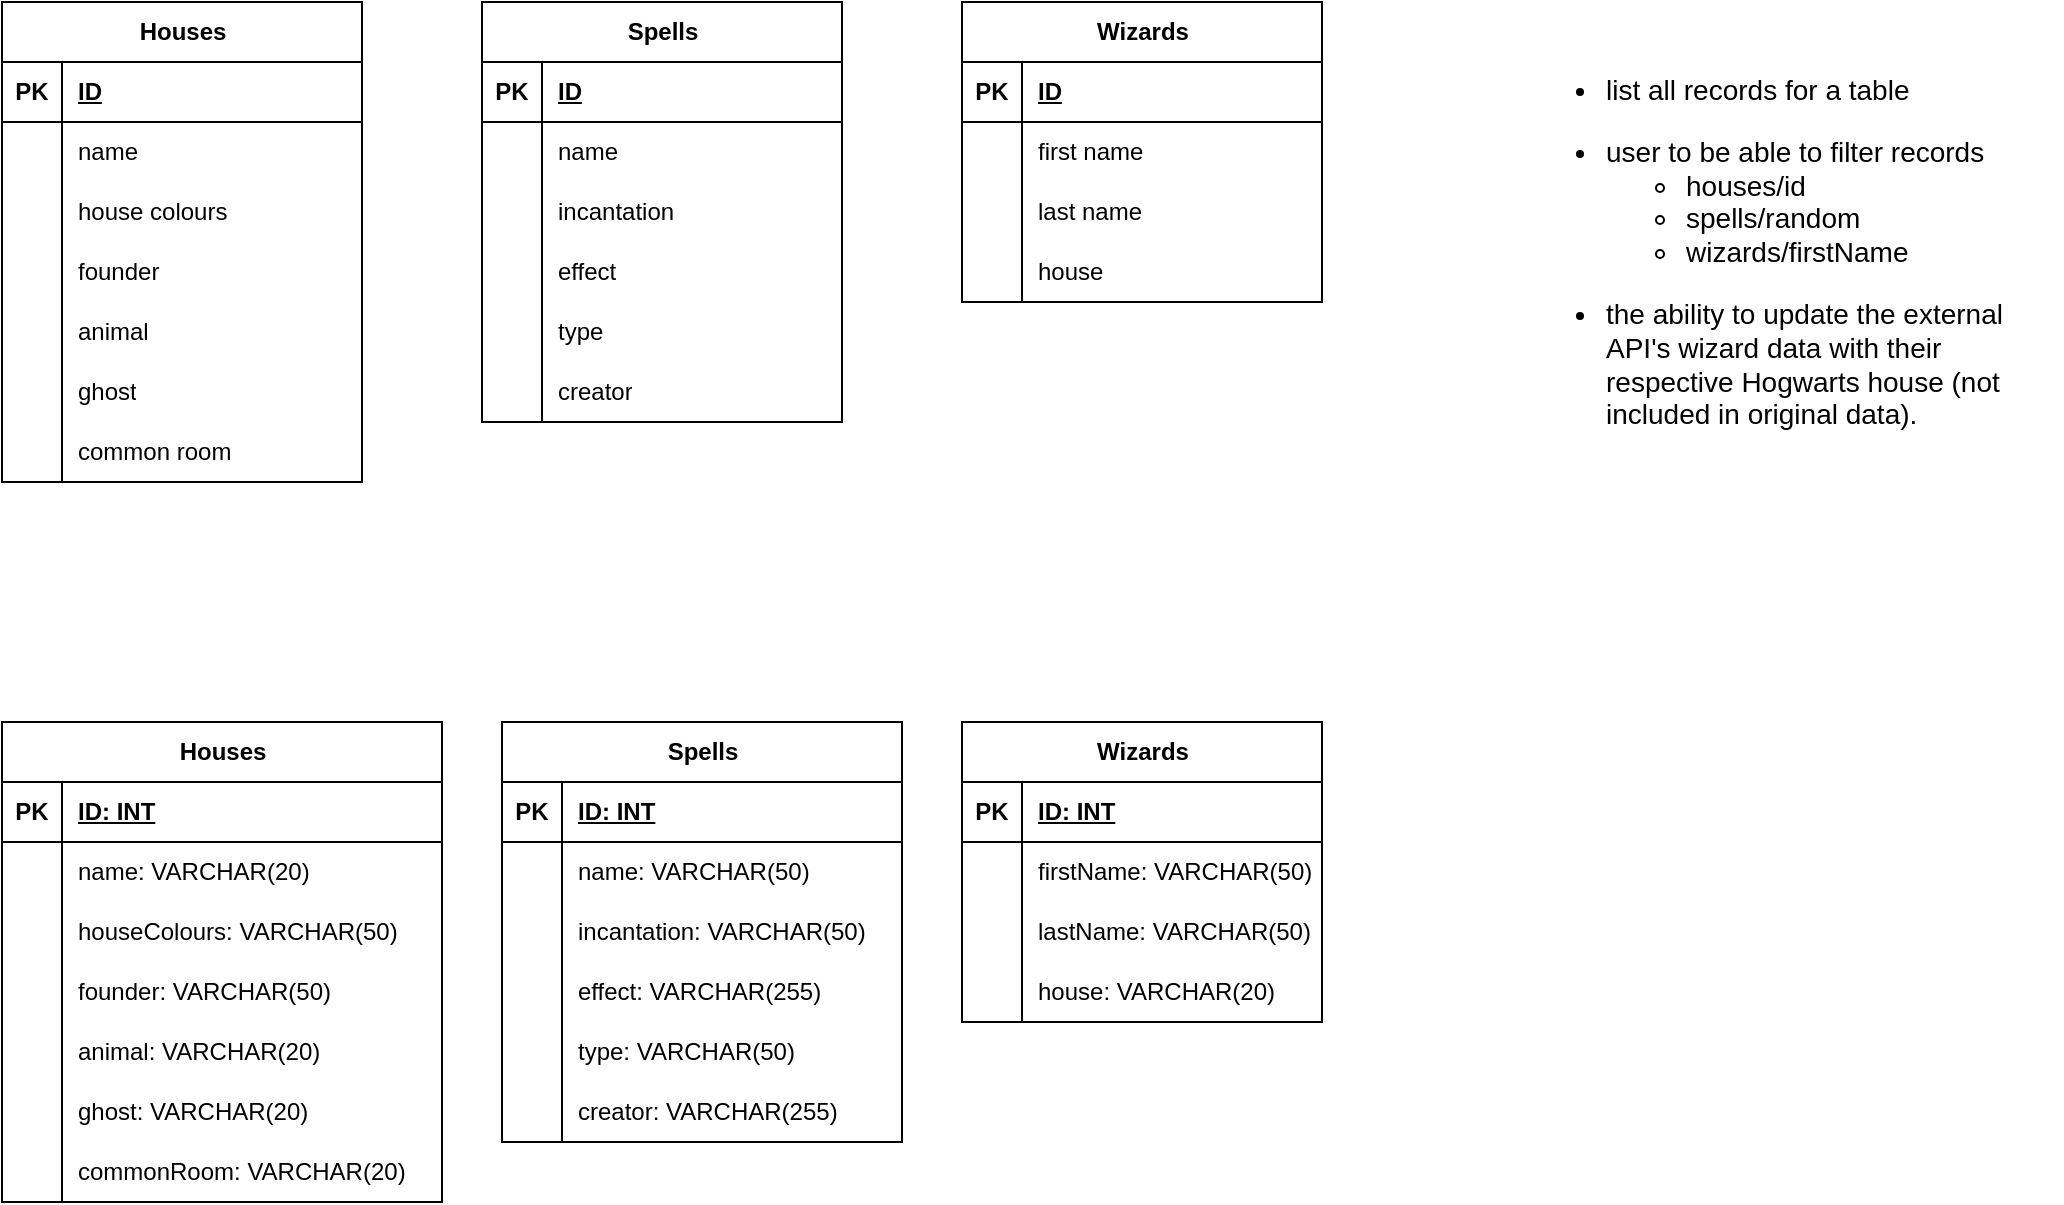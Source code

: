 <mxfile version="21.1.7" type="device">
  <diagram name="Page-1" id="kqdTLIl6pgU92yPqi1al">
    <mxGraphModel dx="1434" dy="756" grid="1" gridSize="10" guides="1" tooltips="1" connect="1" arrows="1" fold="1" page="1" pageScale="1" pageWidth="827" pageHeight="1169" math="0" shadow="0">
      <root>
        <mxCell id="0" />
        <mxCell id="1" parent="0" />
        <mxCell id="nw3rQkH66cAXnrq3-PJe-11" value="Houses" style="shape=table;startSize=30;container=1;collapsible=1;childLayout=tableLayout;fixedRows=1;rowLines=0;fontStyle=1;align=center;resizeLast=1;html=1;" parent="1" vertex="1">
          <mxGeometry x="80" y="80" width="180" height="240" as="geometry" />
        </mxCell>
        <mxCell id="nw3rQkH66cAXnrq3-PJe-12" value="" style="shape=tableRow;horizontal=0;startSize=0;swimlaneHead=0;swimlaneBody=0;fillColor=none;collapsible=0;dropTarget=0;points=[[0,0.5],[1,0.5]];portConstraint=eastwest;top=0;left=0;right=0;bottom=1;" parent="nw3rQkH66cAXnrq3-PJe-11" vertex="1">
          <mxGeometry y="30" width="180" height="30" as="geometry" />
        </mxCell>
        <mxCell id="nw3rQkH66cAXnrq3-PJe-13" value="PK" style="shape=partialRectangle;connectable=0;fillColor=none;top=0;left=0;bottom=0;right=0;fontStyle=1;overflow=hidden;whiteSpace=wrap;html=1;" parent="nw3rQkH66cAXnrq3-PJe-12" vertex="1">
          <mxGeometry width="30" height="30" as="geometry">
            <mxRectangle width="30" height="30" as="alternateBounds" />
          </mxGeometry>
        </mxCell>
        <mxCell id="nw3rQkH66cAXnrq3-PJe-14" value="ID" style="shape=partialRectangle;connectable=0;fillColor=none;top=0;left=0;bottom=0;right=0;align=left;spacingLeft=6;fontStyle=5;overflow=hidden;whiteSpace=wrap;html=1;" parent="nw3rQkH66cAXnrq3-PJe-12" vertex="1">
          <mxGeometry x="30" width="150" height="30" as="geometry">
            <mxRectangle width="150" height="30" as="alternateBounds" />
          </mxGeometry>
        </mxCell>
        <mxCell id="nw3rQkH66cAXnrq3-PJe-15" value="" style="shape=tableRow;horizontal=0;startSize=0;swimlaneHead=0;swimlaneBody=0;fillColor=none;collapsible=0;dropTarget=0;points=[[0,0.5],[1,0.5]];portConstraint=eastwest;top=0;left=0;right=0;bottom=0;" parent="nw3rQkH66cAXnrq3-PJe-11" vertex="1">
          <mxGeometry y="60" width="180" height="30" as="geometry" />
        </mxCell>
        <mxCell id="nw3rQkH66cAXnrq3-PJe-16" value="" style="shape=partialRectangle;connectable=0;fillColor=none;top=0;left=0;bottom=0;right=0;editable=1;overflow=hidden;whiteSpace=wrap;html=1;" parent="nw3rQkH66cAXnrq3-PJe-15" vertex="1">
          <mxGeometry width="30" height="30" as="geometry">
            <mxRectangle width="30" height="30" as="alternateBounds" />
          </mxGeometry>
        </mxCell>
        <mxCell id="nw3rQkH66cAXnrq3-PJe-17" value="name" style="shape=partialRectangle;connectable=0;fillColor=none;top=0;left=0;bottom=0;right=0;align=left;spacingLeft=6;overflow=hidden;whiteSpace=wrap;html=1;" parent="nw3rQkH66cAXnrq3-PJe-15" vertex="1">
          <mxGeometry x="30" width="150" height="30" as="geometry">
            <mxRectangle width="150" height="30" as="alternateBounds" />
          </mxGeometry>
        </mxCell>
        <mxCell id="nw3rQkH66cAXnrq3-PJe-18" style="shape=tableRow;horizontal=0;startSize=0;swimlaneHead=0;swimlaneBody=0;fillColor=none;collapsible=0;dropTarget=0;points=[[0,0.5],[1,0.5]];portConstraint=eastwest;top=0;left=0;right=0;bottom=0;" parent="nw3rQkH66cAXnrq3-PJe-11" vertex="1">
          <mxGeometry y="90" width="180" height="30" as="geometry" />
        </mxCell>
        <mxCell id="nw3rQkH66cAXnrq3-PJe-19" style="shape=partialRectangle;connectable=0;fillColor=none;top=0;left=0;bottom=0;right=0;editable=1;overflow=hidden;whiteSpace=wrap;html=1;" parent="nw3rQkH66cAXnrq3-PJe-18" vertex="1">
          <mxGeometry width="30" height="30" as="geometry">
            <mxRectangle width="30" height="30" as="alternateBounds" />
          </mxGeometry>
        </mxCell>
        <mxCell id="nw3rQkH66cAXnrq3-PJe-20" value="house colours" style="shape=partialRectangle;connectable=0;fillColor=none;top=0;left=0;bottom=0;right=0;align=left;spacingLeft=6;overflow=hidden;whiteSpace=wrap;html=1;" parent="nw3rQkH66cAXnrq3-PJe-18" vertex="1">
          <mxGeometry x="30" width="150" height="30" as="geometry">
            <mxRectangle width="150" height="30" as="alternateBounds" />
          </mxGeometry>
        </mxCell>
        <mxCell id="nw3rQkH66cAXnrq3-PJe-22" style="shape=tableRow;horizontal=0;startSize=0;swimlaneHead=0;swimlaneBody=0;fillColor=none;collapsible=0;dropTarget=0;points=[[0,0.5],[1,0.5]];portConstraint=eastwest;top=0;left=0;right=0;bottom=0;" parent="nw3rQkH66cAXnrq3-PJe-11" vertex="1">
          <mxGeometry y="120" width="180" height="30" as="geometry" />
        </mxCell>
        <mxCell id="nw3rQkH66cAXnrq3-PJe-23" style="shape=partialRectangle;connectable=0;fillColor=none;top=0;left=0;bottom=0;right=0;editable=1;overflow=hidden;whiteSpace=wrap;html=1;" parent="nw3rQkH66cAXnrq3-PJe-22" vertex="1">
          <mxGeometry width="30" height="30" as="geometry">
            <mxRectangle width="30" height="30" as="alternateBounds" />
          </mxGeometry>
        </mxCell>
        <mxCell id="nw3rQkH66cAXnrq3-PJe-24" value="founder" style="shape=partialRectangle;connectable=0;fillColor=none;top=0;left=0;bottom=0;right=0;align=left;spacingLeft=6;overflow=hidden;whiteSpace=wrap;html=1;" parent="nw3rQkH66cAXnrq3-PJe-22" vertex="1">
          <mxGeometry x="30" width="150" height="30" as="geometry">
            <mxRectangle width="150" height="30" as="alternateBounds" />
          </mxGeometry>
        </mxCell>
        <mxCell id="nw3rQkH66cAXnrq3-PJe-25" style="shape=tableRow;horizontal=0;startSize=0;swimlaneHead=0;swimlaneBody=0;fillColor=none;collapsible=0;dropTarget=0;points=[[0,0.5],[1,0.5]];portConstraint=eastwest;top=0;left=0;right=0;bottom=0;" parent="nw3rQkH66cAXnrq3-PJe-11" vertex="1">
          <mxGeometry y="150" width="180" height="30" as="geometry" />
        </mxCell>
        <mxCell id="nw3rQkH66cAXnrq3-PJe-26" style="shape=partialRectangle;connectable=0;fillColor=none;top=0;left=0;bottom=0;right=0;editable=1;overflow=hidden;whiteSpace=wrap;html=1;" parent="nw3rQkH66cAXnrq3-PJe-25" vertex="1">
          <mxGeometry width="30" height="30" as="geometry">
            <mxRectangle width="30" height="30" as="alternateBounds" />
          </mxGeometry>
        </mxCell>
        <mxCell id="nw3rQkH66cAXnrq3-PJe-27" value="animal" style="shape=partialRectangle;connectable=0;fillColor=none;top=0;left=0;bottom=0;right=0;align=left;spacingLeft=6;overflow=hidden;whiteSpace=wrap;html=1;" parent="nw3rQkH66cAXnrq3-PJe-25" vertex="1">
          <mxGeometry x="30" width="150" height="30" as="geometry">
            <mxRectangle width="150" height="30" as="alternateBounds" />
          </mxGeometry>
        </mxCell>
        <mxCell id="nw3rQkH66cAXnrq3-PJe-28" style="shape=tableRow;horizontal=0;startSize=0;swimlaneHead=0;swimlaneBody=0;fillColor=none;collapsible=0;dropTarget=0;points=[[0,0.5],[1,0.5]];portConstraint=eastwest;top=0;left=0;right=0;bottom=0;" parent="nw3rQkH66cAXnrq3-PJe-11" vertex="1">
          <mxGeometry y="180" width="180" height="30" as="geometry" />
        </mxCell>
        <mxCell id="nw3rQkH66cAXnrq3-PJe-29" style="shape=partialRectangle;connectable=0;fillColor=none;top=0;left=0;bottom=0;right=0;editable=1;overflow=hidden;whiteSpace=wrap;html=1;" parent="nw3rQkH66cAXnrq3-PJe-28" vertex="1">
          <mxGeometry width="30" height="30" as="geometry">
            <mxRectangle width="30" height="30" as="alternateBounds" />
          </mxGeometry>
        </mxCell>
        <mxCell id="nw3rQkH66cAXnrq3-PJe-30" value="ghost" style="shape=partialRectangle;connectable=0;fillColor=none;top=0;left=0;bottom=0;right=0;align=left;spacingLeft=6;overflow=hidden;whiteSpace=wrap;html=1;" parent="nw3rQkH66cAXnrq3-PJe-28" vertex="1">
          <mxGeometry x="30" width="150" height="30" as="geometry">
            <mxRectangle width="150" height="30" as="alternateBounds" />
          </mxGeometry>
        </mxCell>
        <mxCell id="nw3rQkH66cAXnrq3-PJe-31" style="shape=tableRow;horizontal=0;startSize=0;swimlaneHead=0;swimlaneBody=0;fillColor=none;collapsible=0;dropTarget=0;points=[[0,0.5],[1,0.5]];portConstraint=eastwest;top=0;left=0;right=0;bottom=0;" parent="nw3rQkH66cAXnrq3-PJe-11" vertex="1">
          <mxGeometry y="210" width="180" height="30" as="geometry" />
        </mxCell>
        <mxCell id="nw3rQkH66cAXnrq3-PJe-32" style="shape=partialRectangle;connectable=0;fillColor=none;top=0;left=0;bottom=0;right=0;editable=1;overflow=hidden;whiteSpace=wrap;html=1;" parent="nw3rQkH66cAXnrq3-PJe-31" vertex="1">
          <mxGeometry width="30" height="30" as="geometry">
            <mxRectangle width="30" height="30" as="alternateBounds" />
          </mxGeometry>
        </mxCell>
        <mxCell id="nw3rQkH66cAXnrq3-PJe-33" value="common room" style="shape=partialRectangle;connectable=0;fillColor=none;top=0;left=0;bottom=0;right=0;align=left;spacingLeft=6;overflow=hidden;whiteSpace=wrap;html=1;" parent="nw3rQkH66cAXnrq3-PJe-31" vertex="1">
          <mxGeometry x="30" width="150" height="30" as="geometry">
            <mxRectangle width="150" height="30" as="alternateBounds" />
          </mxGeometry>
        </mxCell>
        <mxCell id="nw3rQkH66cAXnrq3-PJe-40" value="Spells" style="shape=table;startSize=30;container=1;collapsible=1;childLayout=tableLayout;fixedRows=1;rowLines=0;fontStyle=1;align=center;resizeLast=1;html=1;" parent="1" vertex="1">
          <mxGeometry x="320" y="80" width="180" height="210" as="geometry" />
        </mxCell>
        <mxCell id="nw3rQkH66cAXnrq3-PJe-41" value="" style="shape=tableRow;horizontal=0;startSize=0;swimlaneHead=0;swimlaneBody=0;fillColor=none;collapsible=0;dropTarget=0;points=[[0,0.5],[1,0.5]];portConstraint=eastwest;top=0;left=0;right=0;bottom=1;" parent="nw3rQkH66cAXnrq3-PJe-40" vertex="1">
          <mxGeometry y="30" width="180" height="30" as="geometry" />
        </mxCell>
        <mxCell id="nw3rQkH66cAXnrq3-PJe-42" value="PK" style="shape=partialRectangle;connectable=0;fillColor=none;top=0;left=0;bottom=0;right=0;fontStyle=1;overflow=hidden;whiteSpace=wrap;html=1;" parent="nw3rQkH66cAXnrq3-PJe-41" vertex="1">
          <mxGeometry width="30" height="30" as="geometry">
            <mxRectangle width="30" height="30" as="alternateBounds" />
          </mxGeometry>
        </mxCell>
        <mxCell id="nw3rQkH66cAXnrq3-PJe-43" value="ID" style="shape=partialRectangle;connectable=0;fillColor=none;top=0;left=0;bottom=0;right=0;align=left;spacingLeft=6;fontStyle=5;overflow=hidden;whiteSpace=wrap;html=1;" parent="nw3rQkH66cAXnrq3-PJe-41" vertex="1">
          <mxGeometry x="30" width="150" height="30" as="geometry">
            <mxRectangle width="150" height="30" as="alternateBounds" />
          </mxGeometry>
        </mxCell>
        <mxCell id="nw3rQkH66cAXnrq3-PJe-44" value="" style="shape=tableRow;horizontal=0;startSize=0;swimlaneHead=0;swimlaneBody=0;fillColor=none;collapsible=0;dropTarget=0;points=[[0,0.5],[1,0.5]];portConstraint=eastwest;top=0;left=0;right=0;bottom=0;" parent="nw3rQkH66cAXnrq3-PJe-40" vertex="1">
          <mxGeometry y="60" width="180" height="30" as="geometry" />
        </mxCell>
        <mxCell id="nw3rQkH66cAXnrq3-PJe-45" value="" style="shape=partialRectangle;connectable=0;fillColor=none;top=0;left=0;bottom=0;right=0;editable=1;overflow=hidden;whiteSpace=wrap;html=1;" parent="nw3rQkH66cAXnrq3-PJe-44" vertex="1">
          <mxGeometry width="30" height="30" as="geometry">
            <mxRectangle width="30" height="30" as="alternateBounds" />
          </mxGeometry>
        </mxCell>
        <mxCell id="nw3rQkH66cAXnrq3-PJe-46" value="name" style="shape=partialRectangle;connectable=0;fillColor=none;top=0;left=0;bottom=0;right=0;align=left;spacingLeft=6;overflow=hidden;whiteSpace=wrap;html=1;" parent="nw3rQkH66cAXnrq3-PJe-44" vertex="1">
          <mxGeometry x="30" width="150" height="30" as="geometry">
            <mxRectangle width="150" height="30" as="alternateBounds" />
          </mxGeometry>
        </mxCell>
        <mxCell id="nw3rQkH66cAXnrq3-PJe-47" style="shape=tableRow;horizontal=0;startSize=0;swimlaneHead=0;swimlaneBody=0;fillColor=none;collapsible=0;dropTarget=0;points=[[0,0.5],[1,0.5]];portConstraint=eastwest;top=0;left=0;right=0;bottom=0;" parent="nw3rQkH66cAXnrq3-PJe-40" vertex="1">
          <mxGeometry y="90" width="180" height="30" as="geometry" />
        </mxCell>
        <mxCell id="nw3rQkH66cAXnrq3-PJe-48" style="shape=partialRectangle;connectable=0;fillColor=none;top=0;left=0;bottom=0;right=0;editable=1;overflow=hidden;whiteSpace=wrap;html=1;" parent="nw3rQkH66cAXnrq3-PJe-47" vertex="1">
          <mxGeometry width="30" height="30" as="geometry">
            <mxRectangle width="30" height="30" as="alternateBounds" />
          </mxGeometry>
        </mxCell>
        <mxCell id="nw3rQkH66cAXnrq3-PJe-49" value="incantation" style="shape=partialRectangle;connectable=0;fillColor=none;top=0;left=0;bottom=0;right=0;align=left;spacingLeft=6;overflow=hidden;whiteSpace=wrap;html=1;" parent="nw3rQkH66cAXnrq3-PJe-47" vertex="1">
          <mxGeometry x="30" width="150" height="30" as="geometry">
            <mxRectangle width="150" height="30" as="alternateBounds" />
          </mxGeometry>
        </mxCell>
        <mxCell id="nw3rQkH66cAXnrq3-PJe-50" style="shape=tableRow;horizontal=0;startSize=0;swimlaneHead=0;swimlaneBody=0;fillColor=none;collapsible=0;dropTarget=0;points=[[0,0.5],[1,0.5]];portConstraint=eastwest;top=0;left=0;right=0;bottom=0;" parent="nw3rQkH66cAXnrq3-PJe-40" vertex="1">
          <mxGeometry y="120" width="180" height="30" as="geometry" />
        </mxCell>
        <mxCell id="nw3rQkH66cAXnrq3-PJe-51" style="shape=partialRectangle;connectable=0;fillColor=none;top=0;left=0;bottom=0;right=0;editable=1;overflow=hidden;whiteSpace=wrap;html=1;" parent="nw3rQkH66cAXnrq3-PJe-50" vertex="1">
          <mxGeometry width="30" height="30" as="geometry">
            <mxRectangle width="30" height="30" as="alternateBounds" />
          </mxGeometry>
        </mxCell>
        <mxCell id="nw3rQkH66cAXnrq3-PJe-52" value="effect" style="shape=partialRectangle;connectable=0;fillColor=none;top=0;left=0;bottom=0;right=0;align=left;spacingLeft=6;overflow=hidden;whiteSpace=wrap;html=1;" parent="nw3rQkH66cAXnrq3-PJe-50" vertex="1">
          <mxGeometry x="30" width="150" height="30" as="geometry">
            <mxRectangle width="150" height="30" as="alternateBounds" />
          </mxGeometry>
        </mxCell>
        <mxCell id="nw3rQkH66cAXnrq3-PJe-53" style="shape=tableRow;horizontal=0;startSize=0;swimlaneHead=0;swimlaneBody=0;fillColor=none;collapsible=0;dropTarget=0;points=[[0,0.5],[1,0.5]];portConstraint=eastwest;top=0;left=0;right=0;bottom=0;" parent="nw3rQkH66cAXnrq3-PJe-40" vertex="1">
          <mxGeometry y="150" width="180" height="30" as="geometry" />
        </mxCell>
        <mxCell id="nw3rQkH66cAXnrq3-PJe-54" style="shape=partialRectangle;connectable=0;fillColor=none;top=0;left=0;bottom=0;right=0;editable=1;overflow=hidden;whiteSpace=wrap;html=1;" parent="nw3rQkH66cAXnrq3-PJe-53" vertex="1">
          <mxGeometry width="30" height="30" as="geometry">
            <mxRectangle width="30" height="30" as="alternateBounds" />
          </mxGeometry>
        </mxCell>
        <mxCell id="nw3rQkH66cAXnrq3-PJe-55" value="type" style="shape=partialRectangle;connectable=0;fillColor=none;top=0;left=0;bottom=0;right=0;align=left;spacingLeft=6;overflow=hidden;whiteSpace=wrap;html=1;" parent="nw3rQkH66cAXnrq3-PJe-53" vertex="1">
          <mxGeometry x="30" width="150" height="30" as="geometry">
            <mxRectangle width="150" height="30" as="alternateBounds" />
          </mxGeometry>
        </mxCell>
        <mxCell id="nw3rQkH66cAXnrq3-PJe-56" style="shape=tableRow;horizontal=0;startSize=0;swimlaneHead=0;swimlaneBody=0;fillColor=none;collapsible=0;dropTarget=0;points=[[0,0.5],[1,0.5]];portConstraint=eastwest;top=0;left=0;right=0;bottom=0;" parent="nw3rQkH66cAXnrq3-PJe-40" vertex="1">
          <mxGeometry y="180" width="180" height="30" as="geometry" />
        </mxCell>
        <mxCell id="nw3rQkH66cAXnrq3-PJe-57" style="shape=partialRectangle;connectable=0;fillColor=none;top=0;left=0;bottom=0;right=0;editable=1;overflow=hidden;whiteSpace=wrap;html=1;" parent="nw3rQkH66cAXnrq3-PJe-56" vertex="1">
          <mxGeometry width="30" height="30" as="geometry">
            <mxRectangle width="30" height="30" as="alternateBounds" />
          </mxGeometry>
        </mxCell>
        <mxCell id="nw3rQkH66cAXnrq3-PJe-58" value="creator" style="shape=partialRectangle;connectable=0;fillColor=none;top=0;left=0;bottom=0;right=0;align=left;spacingLeft=6;overflow=hidden;whiteSpace=wrap;html=1;" parent="nw3rQkH66cAXnrq3-PJe-56" vertex="1">
          <mxGeometry x="30" width="150" height="30" as="geometry">
            <mxRectangle width="150" height="30" as="alternateBounds" />
          </mxGeometry>
        </mxCell>
        <mxCell id="nw3rQkH66cAXnrq3-PJe-65" value="Houses" style="shape=table;startSize=30;container=1;collapsible=1;childLayout=tableLayout;fixedRows=1;rowLines=0;fontStyle=1;align=center;resizeLast=1;html=1;" parent="1" vertex="1">
          <mxGeometry x="80" y="440" width="220" height="240" as="geometry" />
        </mxCell>
        <mxCell id="nw3rQkH66cAXnrq3-PJe-66" value="" style="shape=tableRow;horizontal=0;startSize=0;swimlaneHead=0;swimlaneBody=0;fillColor=none;collapsible=0;dropTarget=0;points=[[0,0.5],[1,0.5]];portConstraint=eastwest;top=0;left=0;right=0;bottom=1;" parent="nw3rQkH66cAXnrq3-PJe-65" vertex="1">
          <mxGeometry y="30" width="220" height="30" as="geometry" />
        </mxCell>
        <mxCell id="nw3rQkH66cAXnrq3-PJe-67" value="PK" style="shape=partialRectangle;connectable=0;fillColor=none;top=0;left=0;bottom=0;right=0;fontStyle=1;overflow=hidden;whiteSpace=wrap;html=1;" parent="nw3rQkH66cAXnrq3-PJe-66" vertex="1">
          <mxGeometry width="30" height="30" as="geometry">
            <mxRectangle width="30" height="30" as="alternateBounds" />
          </mxGeometry>
        </mxCell>
        <mxCell id="nw3rQkH66cAXnrq3-PJe-68" value="ID: INT" style="shape=partialRectangle;connectable=0;fillColor=none;top=0;left=0;bottom=0;right=0;align=left;spacingLeft=6;fontStyle=5;overflow=hidden;whiteSpace=wrap;html=1;" parent="nw3rQkH66cAXnrq3-PJe-66" vertex="1">
          <mxGeometry x="30" width="190" height="30" as="geometry">
            <mxRectangle width="190" height="30" as="alternateBounds" />
          </mxGeometry>
        </mxCell>
        <mxCell id="nw3rQkH66cAXnrq3-PJe-69" value="" style="shape=tableRow;horizontal=0;startSize=0;swimlaneHead=0;swimlaneBody=0;fillColor=none;collapsible=0;dropTarget=0;points=[[0,0.5],[1,0.5]];portConstraint=eastwest;top=0;left=0;right=0;bottom=0;" parent="nw3rQkH66cAXnrq3-PJe-65" vertex="1">
          <mxGeometry y="60" width="220" height="30" as="geometry" />
        </mxCell>
        <mxCell id="nw3rQkH66cAXnrq3-PJe-70" value="" style="shape=partialRectangle;connectable=0;fillColor=none;top=0;left=0;bottom=0;right=0;editable=1;overflow=hidden;whiteSpace=wrap;html=1;" parent="nw3rQkH66cAXnrq3-PJe-69" vertex="1">
          <mxGeometry width="30" height="30" as="geometry">
            <mxRectangle width="30" height="30" as="alternateBounds" />
          </mxGeometry>
        </mxCell>
        <mxCell id="nw3rQkH66cAXnrq3-PJe-71" value="name: VARCHAR(20)" style="shape=partialRectangle;connectable=0;fillColor=none;top=0;left=0;bottom=0;right=0;align=left;spacingLeft=6;overflow=hidden;whiteSpace=wrap;html=1;" parent="nw3rQkH66cAXnrq3-PJe-69" vertex="1">
          <mxGeometry x="30" width="190" height="30" as="geometry">
            <mxRectangle width="190" height="30" as="alternateBounds" />
          </mxGeometry>
        </mxCell>
        <mxCell id="nw3rQkH66cAXnrq3-PJe-72" style="shape=tableRow;horizontal=0;startSize=0;swimlaneHead=0;swimlaneBody=0;fillColor=none;collapsible=0;dropTarget=0;points=[[0,0.5],[1,0.5]];portConstraint=eastwest;top=0;left=0;right=0;bottom=0;" parent="nw3rQkH66cAXnrq3-PJe-65" vertex="1">
          <mxGeometry y="90" width="220" height="30" as="geometry" />
        </mxCell>
        <mxCell id="nw3rQkH66cAXnrq3-PJe-73" style="shape=partialRectangle;connectable=0;fillColor=none;top=0;left=0;bottom=0;right=0;editable=1;overflow=hidden;whiteSpace=wrap;html=1;" parent="nw3rQkH66cAXnrq3-PJe-72" vertex="1">
          <mxGeometry width="30" height="30" as="geometry">
            <mxRectangle width="30" height="30" as="alternateBounds" />
          </mxGeometry>
        </mxCell>
        <mxCell id="nw3rQkH66cAXnrq3-PJe-74" value="houseColours: VARCHAR(50)" style="shape=partialRectangle;connectable=0;fillColor=none;top=0;left=0;bottom=0;right=0;align=left;spacingLeft=6;overflow=hidden;whiteSpace=wrap;html=1;" parent="nw3rQkH66cAXnrq3-PJe-72" vertex="1">
          <mxGeometry x="30" width="190" height="30" as="geometry">
            <mxRectangle width="190" height="30" as="alternateBounds" />
          </mxGeometry>
        </mxCell>
        <mxCell id="nw3rQkH66cAXnrq3-PJe-75" style="shape=tableRow;horizontal=0;startSize=0;swimlaneHead=0;swimlaneBody=0;fillColor=none;collapsible=0;dropTarget=0;points=[[0,0.5],[1,0.5]];portConstraint=eastwest;top=0;left=0;right=0;bottom=0;" parent="nw3rQkH66cAXnrq3-PJe-65" vertex="1">
          <mxGeometry y="120" width="220" height="30" as="geometry" />
        </mxCell>
        <mxCell id="nw3rQkH66cAXnrq3-PJe-76" style="shape=partialRectangle;connectable=0;fillColor=none;top=0;left=0;bottom=0;right=0;editable=1;overflow=hidden;whiteSpace=wrap;html=1;" parent="nw3rQkH66cAXnrq3-PJe-75" vertex="1">
          <mxGeometry width="30" height="30" as="geometry">
            <mxRectangle width="30" height="30" as="alternateBounds" />
          </mxGeometry>
        </mxCell>
        <mxCell id="nw3rQkH66cAXnrq3-PJe-77" value="founder: VARCHAR(50)" style="shape=partialRectangle;connectable=0;fillColor=none;top=0;left=0;bottom=0;right=0;align=left;spacingLeft=6;overflow=hidden;whiteSpace=wrap;html=1;" parent="nw3rQkH66cAXnrq3-PJe-75" vertex="1">
          <mxGeometry x="30" width="190" height="30" as="geometry">
            <mxRectangle width="190" height="30" as="alternateBounds" />
          </mxGeometry>
        </mxCell>
        <mxCell id="nw3rQkH66cAXnrq3-PJe-78" style="shape=tableRow;horizontal=0;startSize=0;swimlaneHead=0;swimlaneBody=0;fillColor=none;collapsible=0;dropTarget=0;points=[[0,0.5],[1,0.5]];portConstraint=eastwest;top=0;left=0;right=0;bottom=0;" parent="nw3rQkH66cAXnrq3-PJe-65" vertex="1">
          <mxGeometry y="150" width="220" height="30" as="geometry" />
        </mxCell>
        <mxCell id="nw3rQkH66cAXnrq3-PJe-79" style="shape=partialRectangle;connectable=0;fillColor=none;top=0;left=0;bottom=0;right=0;editable=1;overflow=hidden;whiteSpace=wrap;html=1;" parent="nw3rQkH66cAXnrq3-PJe-78" vertex="1">
          <mxGeometry width="30" height="30" as="geometry">
            <mxRectangle width="30" height="30" as="alternateBounds" />
          </mxGeometry>
        </mxCell>
        <mxCell id="nw3rQkH66cAXnrq3-PJe-80" value="animal: VARCHAR(20)" style="shape=partialRectangle;connectable=0;fillColor=none;top=0;left=0;bottom=0;right=0;align=left;spacingLeft=6;overflow=hidden;whiteSpace=wrap;html=1;" parent="nw3rQkH66cAXnrq3-PJe-78" vertex="1">
          <mxGeometry x="30" width="190" height="30" as="geometry">
            <mxRectangle width="190" height="30" as="alternateBounds" />
          </mxGeometry>
        </mxCell>
        <mxCell id="nw3rQkH66cAXnrq3-PJe-81" style="shape=tableRow;horizontal=0;startSize=0;swimlaneHead=0;swimlaneBody=0;fillColor=none;collapsible=0;dropTarget=0;points=[[0,0.5],[1,0.5]];portConstraint=eastwest;top=0;left=0;right=0;bottom=0;" parent="nw3rQkH66cAXnrq3-PJe-65" vertex="1">
          <mxGeometry y="180" width="220" height="30" as="geometry" />
        </mxCell>
        <mxCell id="nw3rQkH66cAXnrq3-PJe-82" style="shape=partialRectangle;connectable=0;fillColor=none;top=0;left=0;bottom=0;right=0;editable=1;overflow=hidden;whiteSpace=wrap;html=1;" parent="nw3rQkH66cAXnrq3-PJe-81" vertex="1">
          <mxGeometry width="30" height="30" as="geometry">
            <mxRectangle width="30" height="30" as="alternateBounds" />
          </mxGeometry>
        </mxCell>
        <mxCell id="nw3rQkH66cAXnrq3-PJe-83" value="ghost: VARCHAR(20)" style="shape=partialRectangle;connectable=0;fillColor=none;top=0;left=0;bottom=0;right=0;align=left;spacingLeft=6;overflow=hidden;whiteSpace=wrap;html=1;" parent="nw3rQkH66cAXnrq3-PJe-81" vertex="1">
          <mxGeometry x="30" width="190" height="30" as="geometry">
            <mxRectangle width="190" height="30" as="alternateBounds" />
          </mxGeometry>
        </mxCell>
        <mxCell id="nw3rQkH66cAXnrq3-PJe-84" style="shape=tableRow;horizontal=0;startSize=0;swimlaneHead=0;swimlaneBody=0;fillColor=none;collapsible=0;dropTarget=0;points=[[0,0.5],[1,0.5]];portConstraint=eastwest;top=0;left=0;right=0;bottom=0;" parent="nw3rQkH66cAXnrq3-PJe-65" vertex="1">
          <mxGeometry y="210" width="220" height="30" as="geometry" />
        </mxCell>
        <mxCell id="nw3rQkH66cAXnrq3-PJe-85" style="shape=partialRectangle;connectable=0;fillColor=none;top=0;left=0;bottom=0;right=0;editable=1;overflow=hidden;whiteSpace=wrap;html=1;" parent="nw3rQkH66cAXnrq3-PJe-84" vertex="1">
          <mxGeometry width="30" height="30" as="geometry">
            <mxRectangle width="30" height="30" as="alternateBounds" />
          </mxGeometry>
        </mxCell>
        <mxCell id="nw3rQkH66cAXnrq3-PJe-86" value="commonRoom: VARCHAR(20)" style="shape=partialRectangle;connectable=0;fillColor=none;top=0;left=0;bottom=0;right=0;align=left;spacingLeft=6;overflow=hidden;whiteSpace=wrap;html=1;" parent="nw3rQkH66cAXnrq3-PJe-84" vertex="1">
          <mxGeometry x="30" width="190" height="30" as="geometry">
            <mxRectangle width="190" height="30" as="alternateBounds" />
          </mxGeometry>
        </mxCell>
        <mxCell id="nw3rQkH66cAXnrq3-PJe-90" value="Spells" style="shape=table;startSize=30;container=1;collapsible=1;childLayout=tableLayout;fixedRows=1;rowLines=0;fontStyle=1;align=center;resizeLast=1;html=1;" parent="1" vertex="1">
          <mxGeometry x="330" y="440" width="200" height="210" as="geometry" />
        </mxCell>
        <mxCell id="nw3rQkH66cAXnrq3-PJe-91" value="" style="shape=tableRow;horizontal=0;startSize=0;swimlaneHead=0;swimlaneBody=0;fillColor=none;collapsible=0;dropTarget=0;points=[[0,0.5],[1,0.5]];portConstraint=eastwest;top=0;left=0;right=0;bottom=1;" parent="nw3rQkH66cAXnrq3-PJe-90" vertex="1">
          <mxGeometry y="30" width="200" height="30" as="geometry" />
        </mxCell>
        <mxCell id="nw3rQkH66cAXnrq3-PJe-92" value="PK" style="shape=partialRectangle;connectable=0;fillColor=none;top=0;left=0;bottom=0;right=0;fontStyle=1;overflow=hidden;whiteSpace=wrap;html=1;" parent="nw3rQkH66cAXnrq3-PJe-91" vertex="1">
          <mxGeometry width="30" height="30" as="geometry">
            <mxRectangle width="30" height="30" as="alternateBounds" />
          </mxGeometry>
        </mxCell>
        <mxCell id="nw3rQkH66cAXnrq3-PJe-93" value="ID: INT" style="shape=partialRectangle;connectable=0;fillColor=none;top=0;left=0;bottom=0;right=0;align=left;spacingLeft=6;fontStyle=5;overflow=hidden;whiteSpace=wrap;html=1;" parent="nw3rQkH66cAXnrq3-PJe-91" vertex="1">
          <mxGeometry x="30" width="170" height="30" as="geometry">
            <mxRectangle width="170" height="30" as="alternateBounds" />
          </mxGeometry>
        </mxCell>
        <mxCell id="nw3rQkH66cAXnrq3-PJe-94" value="" style="shape=tableRow;horizontal=0;startSize=0;swimlaneHead=0;swimlaneBody=0;fillColor=none;collapsible=0;dropTarget=0;points=[[0,0.5],[1,0.5]];portConstraint=eastwest;top=0;left=0;right=0;bottom=0;" parent="nw3rQkH66cAXnrq3-PJe-90" vertex="1">
          <mxGeometry y="60" width="200" height="30" as="geometry" />
        </mxCell>
        <mxCell id="nw3rQkH66cAXnrq3-PJe-95" value="" style="shape=partialRectangle;connectable=0;fillColor=none;top=0;left=0;bottom=0;right=0;editable=1;overflow=hidden;whiteSpace=wrap;html=1;" parent="nw3rQkH66cAXnrq3-PJe-94" vertex="1">
          <mxGeometry width="30" height="30" as="geometry">
            <mxRectangle width="30" height="30" as="alternateBounds" />
          </mxGeometry>
        </mxCell>
        <mxCell id="nw3rQkH66cAXnrq3-PJe-96" value="name: VARCHAR(50)" style="shape=partialRectangle;connectable=0;fillColor=none;top=0;left=0;bottom=0;right=0;align=left;spacingLeft=6;overflow=hidden;whiteSpace=wrap;html=1;" parent="nw3rQkH66cAXnrq3-PJe-94" vertex="1">
          <mxGeometry x="30" width="170" height="30" as="geometry">
            <mxRectangle width="170" height="30" as="alternateBounds" />
          </mxGeometry>
        </mxCell>
        <mxCell id="nw3rQkH66cAXnrq3-PJe-97" style="shape=tableRow;horizontal=0;startSize=0;swimlaneHead=0;swimlaneBody=0;fillColor=none;collapsible=0;dropTarget=0;points=[[0,0.5],[1,0.5]];portConstraint=eastwest;top=0;left=0;right=0;bottom=0;" parent="nw3rQkH66cAXnrq3-PJe-90" vertex="1">
          <mxGeometry y="90" width="200" height="30" as="geometry" />
        </mxCell>
        <mxCell id="nw3rQkH66cAXnrq3-PJe-98" style="shape=partialRectangle;connectable=0;fillColor=none;top=0;left=0;bottom=0;right=0;editable=1;overflow=hidden;whiteSpace=wrap;html=1;" parent="nw3rQkH66cAXnrq3-PJe-97" vertex="1">
          <mxGeometry width="30" height="30" as="geometry">
            <mxRectangle width="30" height="30" as="alternateBounds" />
          </mxGeometry>
        </mxCell>
        <mxCell id="nw3rQkH66cAXnrq3-PJe-99" value="incantation: VARCHAR(50)" style="shape=partialRectangle;connectable=0;fillColor=none;top=0;left=0;bottom=0;right=0;align=left;spacingLeft=6;overflow=hidden;whiteSpace=wrap;html=1;" parent="nw3rQkH66cAXnrq3-PJe-97" vertex="1">
          <mxGeometry x="30" width="170" height="30" as="geometry">
            <mxRectangle width="170" height="30" as="alternateBounds" />
          </mxGeometry>
        </mxCell>
        <mxCell id="nw3rQkH66cAXnrq3-PJe-100" style="shape=tableRow;horizontal=0;startSize=0;swimlaneHead=0;swimlaneBody=0;fillColor=none;collapsible=0;dropTarget=0;points=[[0,0.5],[1,0.5]];portConstraint=eastwest;top=0;left=0;right=0;bottom=0;" parent="nw3rQkH66cAXnrq3-PJe-90" vertex="1">
          <mxGeometry y="120" width="200" height="30" as="geometry" />
        </mxCell>
        <mxCell id="nw3rQkH66cAXnrq3-PJe-101" style="shape=partialRectangle;connectable=0;fillColor=none;top=0;left=0;bottom=0;right=0;editable=1;overflow=hidden;whiteSpace=wrap;html=1;" parent="nw3rQkH66cAXnrq3-PJe-100" vertex="1">
          <mxGeometry width="30" height="30" as="geometry">
            <mxRectangle width="30" height="30" as="alternateBounds" />
          </mxGeometry>
        </mxCell>
        <mxCell id="nw3rQkH66cAXnrq3-PJe-102" value="effect: VARCHAR(255)" style="shape=partialRectangle;connectable=0;fillColor=none;top=0;left=0;bottom=0;right=0;align=left;spacingLeft=6;overflow=hidden;whiteSpace=wrap;html=1;" parent="nw3rQkH66cAXnrq3-PJe-100" vertex="1">
          <mxGeometry x="30" width="170" height="30" as="geometry">
            <mxRectangle width="170" height="30" as="alternateBounds" />
          </mxGeometry>
        </mxCell>
        <mxCell id="nw3rQkH66cAXnrq3-PJe-103" style="shape=tableRow;horizontal=0;startSize=0;swimlaneHead=0;swimlaneBody=0;fillColor=none;collapsible=0;dropTarget=0;points=[[0,0.5],[1,0.5]];portConstraint=eastwest;top=0;left=0;right=0;bottom=0;" parent="nw3rQkH66cAXnrq3-PJe-90" vertex="1">
          <mxGeometry y="150" width="200" height="30" as="geometry" />
        </mxCell>
        <mxCell id="nw3rQkH66cAXnrq3-PJe-104" style="shape=partialRectangle;connectable=0;fillColor=none;top=0;left=0;bottom=0;right=0;editable=1;overflow=hidden;whiteSpace=wrap;html=1;" parent="nw3rQkH66cAXnrq3-PJe-103" vertex="1">
          <mxGeometry width="30" height="30" as="geometry">
            <mxRectangle width="30" height="30" as="alternateBounds" />
          </mxGeometry>
        </mxCell>
        <mxCell id="nw3rQkH66cAXnrq3-PJe-105" value="type: VARCHAR(50)" style="shape=partialRectangle;connectable=0;fillColor=none;top=0;left=0;bottom=0;right=0;align=left;spacingLeft=6;overflow=hidden;whiteSpace=wrap;html=1;" parent="nw3rQkH66cAXnrq3-PJe-103" vertex="1">
          <mxGeometry x="30" width="170" height="30" as="geometry">
            <mxRectangle width="170" height="30" as="alternateBounds" />
          </mxGeometry>
        </mxCell>
        <mxCell id="nw3rQkH66cAXnrq3-PJe-106" style="shape=tableRow;horizontal=0;startSize=0;swimlaneHead=0;swimlaneBody=0;fillColor=none;collapsible=0;dropTarget=0;points=[[0,0.5],[1,0.5]];portConstraint=eastwest;top=0;left=0;right=0;bottom=0;" parent="nw3rQkH66cAXnrq3-PJe-90" vertex="1">
          <mxGeometry y="180" width="200" height="30" as="geometry" />
        </mxCell>
        <mxCell id="nw3rQkH66cAXnrq3-PJe-107" style="shape=partialRectangle;connectable=0;fillColor=none;top=0;left=0;bottom=0;right=0;editable=1;overflow=hidden;whiteSpace=wrap;html=1;" parent="nw3rQkH66cAXnrq3-PJe-106" vertex="1">
          <mxGeometry width="30" height="30" as="geometry">
            <mxRectangle width="30" height="30" as="alternateBounds" />
          </mxGeometry>
        </mxCell>
        <mxCell id="nw3rQkH66cAXnrq3-PJe-108" value="creator: VARCHAR(255)" style="shape=partialRectangle;connectable=0;fillColor=none;top=0;left=0;bottom=0;right=0;align=left;spacingLeft=6;overflow=hidden;whiteSpace=wrap;html=1;" parent="nw3rQkH66cAXnrq3-PJe-106" vertex="1">
          <mxGeometry x="30" width="170" height="30" as="geometry">
            <mxRectangle width="170" height="30" as="alternateBounds" />
          </mxGeometry>
        </mxCell>
        <mxCell id="YCM9z0mJ2sBN8tY6YVqr-1" value="Wizards" style="shape=table;startSize=30;container=1;collapsible=1;childLayout=tableLayout;fixedRows=1;rowLines=0;fontStyle=1;align=center;resizeLast=1;html=1;" vertex="1" parent="1">
          <mxGeometry x="560" y="80" width="180" height="150" as="geometry" />
        </mxCell>
        <mxCell id="YCM9z0mJ2sBN8tY6YVqr-2" value="" style="shape=tableRow;horizontal=0;startSize=0;swimlaneHead=0;swimlaneBody=0;fillColor=none;collapsible=0;dropTarget=0;points=[[0,0.5],[1,0.5]];portConstraint=eastwest;top=0;left=0;right=0;bottom=1;" vertex="1" parent="YCM9z0mJ2sBN8tY6YVqr-1">
          <mxGeometry y="30" width="180" height="30" as="geometry" />
        </mxCell>
        <mxCell id="YCM9z0mJ2sBN8tY6YVqr-3" value="PK" style="shape=partialRectangle;connectable=0;fillColor=none;top=0;left=0;bottom=0;right=0;fontStyle=1;overflow=hidden;whiteSpace=wrap;html=1;" vertex="1" parent="YCM9z0mJ2sBN8tY6YVqr-2">
          <mxGeometry width="30" height="30" as="geometry">
            <mxRectangle width="30" height="30" as="alternateBounds" />
          </mxGeometry>
        </mxCell>
        <mxCell id="YCM9z0mJ2sBN8tY6YVqr-4" value="ID" style="shape=partialRectangle;connectable=0;fillColor=none;top=0;left=0;bottom=0;right=0;align=left;spacingLeft=6;fontStyle=5;overflow=hidden;whiteSpace=wrap;html=1;" vertex="1" parent="YCM9z0mJ2sBN8tY6YVqr-2">
          <mxGeometry x="30" width="150" height="30" as="geometry">
            <mxRectangle width="150" height="30" as="alternateBounds" />
          </mxGeometry>
        </mxCell>
        <mxCell id="YCM9z0mJ2sBN8tY6YVqr-5" value="" style="shape=tableRow;horizontal=0;startSize=0;swimlaneHead=0;swimlaneBody=0;fillColor=none;collapsible=0;dropTarget=0;points=[[0,0.5],[1,0.5]];portConstraint=eastwest;top=0;left=0;right=0;bottom=0;" vertex="1" parent="YCM9z0mJ2sBN8tY6YVqr-1">
          <mxGeometry y="60" width="180" height="30" as="geometry" />
        </mxCell>
        <mxCell id="YCM9z0mJ2sBN8tY6YVqr-6" value="" style="shape=partialRectangle;connectable=0;fillColor=none;top=0;left=0;bottom=0;right=0;editable=1;overflow=hidden;whiteSpace=wrap;html=1;" vertex="1" parent="YCM9z0mJ2sBN8tY6YVqr-5">
          <mxGeometry width="30" height="30" as="geometry">
            <mxRectangle width="30" height="30" as="alternateBounds" />
          </mxGeometry>
        </mxCell>
        <mxCell id="YCM9z0mJ2sBN8tY6YVqr-7" value="first name" style="shape=partialRectangle;connectable=0;fillColor=none;top=0;left=0;bottom=0;right=0;align=left;spacingLeft=6;overflow=hidden;whiteSpace=wrap;html=1;" vertex="1" parent="YCM9z0mJ2sBN8tY6YVqr-5">
          <mxGeometry x="30" width="150" height="30" as="geometry">
            <mxRectangle width="150" height="30" as="alternateBounds" />
          </mxGeometry>
        </mxCell>
        <mxCell id="YCM9z0mJ2sBN8tY6YVqr-8" style="shape=tableRow;horizontal=0;startSize=0;swimlaneHead=0;swimlaneBody=0;fillColor=none;collapsible=0;dropTarget=0;points=[[0,0.5],[1,0.5]];portConstraint=eastwest;top=0;left=0;right=0;bottom=0;" vertex="1" parent="YCM9z0mJ2sBN8tY6YVqr-1">
          <mxGeometry y="90" width="180" height="30" as="geometry" />
        </mxCell>
        <mxCell id="YCM9z0mJ2sBN8tY6YVqr-9" style="shape=partialRectangle;connectable=0;fillColor=none;top=0;left=0;bottom=0;right=0;editable=1;overflow=hidden;whiteSpace=wrap;html=1;" vertex="1" parent="YCM9z0mJ2sBN8tY6YVqr-8">
          <mxGeometry width="30" height="30" as="geometry">
            <mxRectangle width="30" height="30" as="alternateBounds" />
          </mxGeometry>
        </mxCell>
        <mxCell id="YCM9z0mJ2sBN8tY6YVqr-10" value="last name" style="shape=partialRectangle;connectable=0;fillColor=none;top=0;left=0;bottom=0;right=0;align=left;spacingLeft=6;overflow=hidden;whiteSpace=wrap;html=1;" vertex="1" parent="YCM9z0mJ2sBN8tY6YVqr-8">
          <mxGeometry x="30" width="150" height="30" as="geometry">
            <mxRectangle width="150" height="30" as="alternateBounds" />
          </mxGeometry>
        </mxCell>
        <mxCell id="YCM9z0mJ2sBN8tY6YVqr-11" style="shape=tableRow;horizontal=0;startSize=0;swimlaneHead=0;swimlaneBody=0;fillColor=none;collapsible=0;dropTarget=0;points=[[0,0.5],[1,0.5]];portConstraint=eastwest;top=0;left=0;right=0;bottom=0;" vertex="1" parent="YCM9z0mJ2sBN8tY6YVqr-1">
          <mxGeometry y="120" width="180" height="30" as="geometry" />
        </mxCell>
        <mxCell id="YCM9z0mJ2sBN8tY6YVqr-12" style="shape=partialRectangle;connectable=0;fillColor=none;top=0;left=0;bottom=0;right=0;editable=1;overflow=hidden;whiteSpace=wrap;html=1;" vertex="1" parent="YCM9z0mJ2sBN8tY6YVqr-11">
          <mxGeometry width="30" height="30" as="geometry">
            <mxRectangle width="30" height="30" as="alternateBounds" />
          </mxGeometry>
        </mxCell>
        <mxCell id="YCM9z0mJ2sBN8tY6YVqr-13" value="house" style="shape=partialRectangle;connectable=0;fillColor=none;top=0;left=0;bottom=0;right=0;align=left;spacingLeft=6;overflow=hidden;whiteSpace=wrap;html=1;" vertex="1" parent="YCM9z0mJ2sBN8tY6YVqr-11">
          <mxGeometry x="30" width="150" height="30" as="geometry">
            <mxRectangle width="150" height="30" as="alternateBounds" />
          </mxGeometry>
        </mxCell>
        <mxCell id="YCM9z0mJ2sBN8tY6YVqr-20" value="Wizards" style="shape=table;startSize=30;container=1;collapsible=1;childLayout=tableLayout;fixedRows=1;rowLines=0;fontStyle=1;align=center;resizeLast=1;html=1;" vertex="1" parent="1">
          <mxGeometry x="560" y="440" width="180" height="150" as="geometry" />
        </mxCell>
        <mxCell id="YCM9z0mJ2sBN8tY6YVqr-21" value="" style="shape=tableRow;horizontal=0;startSize=0;swimlaneHead=0;swimlaneBody=0;fillColor=none;collapsible=0;dropTarget=0;points=[[0,0.5],[1,0.5]];portConstraint=eastwest;top=0;left=0;right=0;bottom=1;" vertex="1" parent="YCM9z0mJ2sBN8tY6YVqr-20">
          <mxGeometry y="30" width="180" height="30" as="geometry" />
        </mxCell>
        <mxCell id="YCM9z0mJ2sBN8tY6YVqr-22" value="PK" style="shape=partialRectangle;connectable=0;fillColor=none;top=0;left=0;bottom=0;right=0;fontStyle=1;overflow=hidden;whiteSpace=wrap;html=1;" vertex="1" parent="YCM9z0mJ2sBN8tY6YVqr-21">
          <mxGeometry width="30" height="30" as="geometry">
            <mxRectangle width="30" height="30" as="alternateBounds" />
          </mxGeometry>
        </mxCell>
        <mxCell id="YCM9z0mJ2sBN8tY6YVqr-23" value="ID: INT" style="shape=partialRectangle;connectable=0;fillColor=none;top=0;left=0;bottom=0;right=0;align=left;spacingLeft=6;fontStyle=5;overflow=hidden;whiteSpace=wrap;html=1;" vertex="1" parent="YCM9z0mJ2sBN8tY6YVqr-21">
          <mxGeometry x="30" width="150" height="30" as="geometry">
            <mxRectangle width="150" height="30" as="alternateBounds" />
          </mxGeometry>
        </mxCell>
        <mxCell id="YCM9z0mJ2sBN8tY6YVqr-24" value="" style="shape=tableRow;horizontal=0;startSize=0;swimlaneHead=0;swimlaneBody=0;fillColor=none;collapsible=0;dropTarget=0;points=[[0,0.5],[1,0.5]];portConstraint=eastwest;top=0;left=0;right=0;bottom=0;" vertex="1" parent="YCM9z0mJ2sBN8tY6YVqr-20">
          <mxGeometry y="60" width="180" height="30" as="geometry" />
        </mxCell>
        <mxCell id="YCM9z0mJ2sBN8tY6YVqr-25" value="" style="shape=partialRectangle;connectable=0;fillColor=none;top=0;left=0;bottom=0;right=0;editable=1;overflow=hidden;whiteSpace=wrap;html=1;" vertex="1" parent="YCM9z0mJ2sBN8tY6YVqr-24">
          <mxGeometry width="30" height="30" as="geometry">
            <mxRectangle width="30" height="30" as="alternateBounds" />
          </mxGeometry>
        </mxCell>
        <mxCell id="YCM9z0mJ2sBN8tY6YVqr-26" value="firstName: VARCHAR(50)" style="shape=partialRectangle;connectable=0;fillColor=none;top=0;left=0;bottom=0;right=0;align=left;spacingLeft=6;overflow=hidden;whiteSpace=wrap;html=1;" vertex="1" parent="YCM9z0mJ2sBN8tY6YVqr-24">
          <mxGeometry x="30" width="150" height="30" as="geometry">
            <mxRectangle width="150" height="30" as="alternateBounds" />
          </mxGeometry>
        </mxCell>
        <mxCell id="YCM9z0mJ2sBN8tY6YVqr-27" style="shape=tableRow;horizontal=0;startSize=0;swimlaneHead=0;swimlaneBody=0;fillColor=none;collapsible=0;dropTarget=0;points=[[0,0.5],[1,0.5]];portConstraint=eastwest;top=0;left=0;right=0;bottom=0;" vertex="1" parent="YCM9z0mJ2sBN8tY6YVqr-20">
          <mxGeometry y="90" width="180" height="30" as="geometry" />
        </mxCell>
        <mxCell id="YCM9z0mJ2sBN8tY6YVqr-28" style="shape=partialRectangle;connectable=0;fillColor=none;top=0;left=0;bottom=0;right=0;editable=1;overflow=hidden;whiteSpace=wrap;html=1;" vertex="1" parent="YCM9z0mJ2sBN8tY6YVqr-27">
          <mxGeometry width="30" height="30" as="geometry">
            <mxRectangle width="30" height="30" as="alternateBounds" />
          </mxGeometry>
        </mxCell>
        <mxCell id="YCM9z0mJ2sBN8tY6YVqr-29" value="lastName: VARCHAR(50)" style="shape=partialRectangle;connectable=0;fillColor=none;top=0;left=0;bottom=0;right=0;align=left;spacingLeft=6;overflow=hidden;whiteSpace=wrap;html=1;" vertex="1" parent="YCM9z0mJ2sBN8tY6YVqr-27">
          <mxGeometry x="30" width="150" height="30" as="geometry">
            <mxRectangle width="150" height="30" as="alternateBounds" />
          </mxGeometry>
        </mxCell>
        <mxCell id="YCM9z0mJ2sBN8tY6YVqr-30" style="shape=tableRow;horizontal=0;startSize=0;swimlaneHead=0;swimlaneBody=0;fillColor=none;collapsible=0;dropTarget=0;points=[[0,0.5],[1,0.5]];portConstraint=eastwest;top=0;left=0;right=0;bottom=0;" vertex="1" parent="YCM9z0mJ2sBN8tY6YVqr-20">
          <mxGeometry y="120" width="180" height="30" as="geometry" />
        </mxCell>
        <mxCell id="YCM9z0mJ2sBN8tY6YVqr-31" style="shape=partialRectangle;connectable=0;fillColor=none;top=0;left=0;bottom=0;right=0;editable=1;overflow=hidden;whiteSpace=wrap;html=1;" vertex="1" parent="YCM9z0mJ2sBN8tY6YVqr-30">
          <mxGeometry width="30" height="30" as="geometry">
            <mxRectangle width="30" height="30" as="alternateBounds" />
          </mxGeometry>
        </mxCell>
        <mxCell id="YCM9z0mJ2sBN8tY6YVqr-32" value="house: VARCHAR(20)" style="shape=partialRectangle;connectable=0;fillColor=none;top=0;left=0;bottom=0;right=0;align=left;spacingLeft=6;overflow=hidden;whiteSpace=wrap;html=1;" vertex="1" parent="YCM9z0mJ2sBN8tY6YVqr-30">
          <mxGeometry x="30" width="150" height="30" as="geometry">
            <mxRectangle width="150" height="30" as="alternateBounds" />
          </mxGeometry>
        </mxCell>
        <mxCell id="YCM9z0mJ2sBN8tY6YVqr-34" value="&lt;ul style=&quot;font-size: 14px;&quot;&gt;&lt;li style=&quot;&quot;&gt;&lt;font style=&quot;font-size: 14px;&quot;&gt;list all records for a table&lt;/font&gt;&lt;/li&gt;&lt;/ul&gt;&lt;ul style=&quot;font-size: 14px;&quot;&gt;&lt;li&gt;&lt;font style=&quot;font-size: 14px;&quot;&gt;user to be able to filter records&lt;/font&gt;&lt;/li&gt;&lt;ul&gt;&lt;li&gt;&lt;font style=&quot;font-size: 14px;&quot;&gt;houses/id&lt;/font&gt;&lt;/li&gt;&lt;li&gt;&lt;font style=&quot;font-size: 14px;&quot;&gt;spells/random&lt;/font&gt;&lt;/li&gt;&lt;li&gt;&lt;font style=&quot;font-size: 14px;&quot;&gt;wizards/firstName&lt;/font&gt;&lt;/li&gt;&lt;/ul&gt;&lt;/ul&gt;&lt;ul style=&quot;font-size: 14px;&quot;&gt;&lt;li style=&quot;&quot;&gt;&lt;font style=&quot;font-size: 14px;&quot;&gt;the ability to update the external API&#39;s wizard data with their respective Hogwarts house (not included in original data).&lt;/font&gt;&lt;br&gt;&lt;/li&gt;&lt;/ul&gt;" style="text;strokeColor=none;fillColor=none;html=1;whiteSpace=wrap;verticalAlign=middle;overflow=hidden;" vertex="1" parent="1">
          <mxGeometry x="840" y="80" width="270" height="250" as="geometry" />
        </mxCell>
      </root>
    </mxGraphModel>
  </diagram>
</mxfile>
